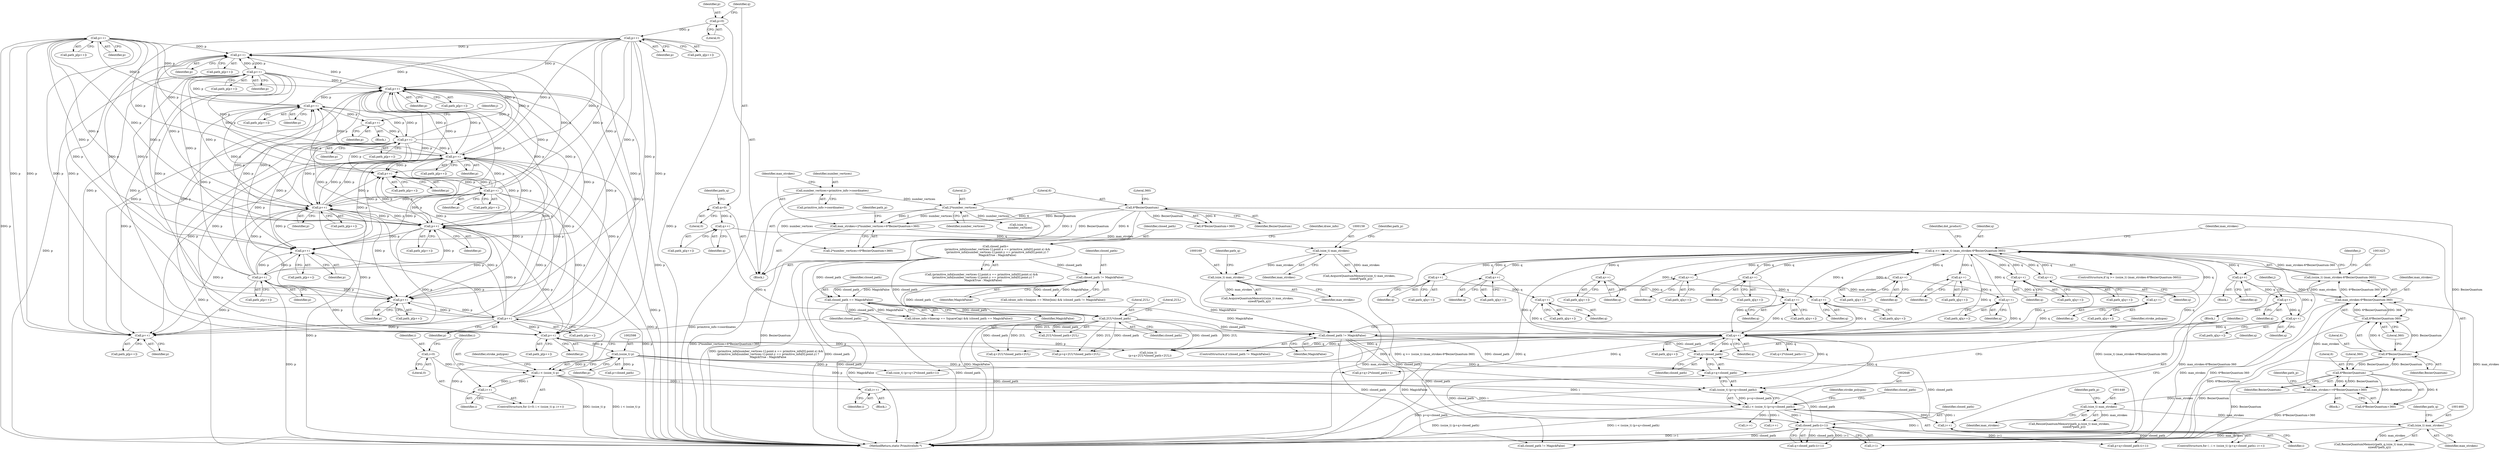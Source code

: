 digraph "0_ImageMagick_726812fa2fa7ce16bcf58f6e115f65427a1c0950_5@API" {
"1002651" [label="(Call,q+closed_path)"];
"1002560" [label="(Call,q++)"];
"1002105" [label="(Call,q++)"];
"1002097" [label="(Call,q++)"];
"1001422" [label="(Call,q >= (ssize_t) (max_strokes-6*BezierQuantum-360))"];
"1002170" [label="(Call,q++)"];
"1002196" [label="(Call,q++)"];
"1002188" [label="(Call,q++)"];
"1001697" [label="(Call,q++)"];
"1001689" [label="(Call,q++)"];
"1001999" [label="(Call,q++)"];
"1001915" [label="(Call,q++)"];
"1001994" [label="(Call,q++)"];
"1002276" [label="(Call,q++)"];
"1002294" [label="(Call,q++)"];
"1002286" [label="(Call,q++)"];
"1001527" [label="(Call,q++)"];
"1001519" [label="(Call,q++)"];
"1000806" [label="(Call,q++)"];
"1000792" [label="(Call,q=0)"];
"1001671" [label="(Call,q++)"];
"1002087" [label="(Call,q++)"];
"1001424" [label="(Call,(ssize_t) (max_strokes-6*BezierQuantum-360))"];
"1001426" [label="(Call,max_strokes-6*BezierQuantum-360)"];
"1001459" [label="(Call,(size_t) max_strokes)"];
"1001447" [label="(Call,(size_t) max_strokes)"];
"1001434" [label="(Call,max_strokes+=6*BezierQuantum+360)"];
"1001437" [label="(Call,6*BezierQuantum)"];
"1001429" [label="(Call,6*BezierQuantum)"];
"1000148" [label="(Call,6*BezierQuantum)"];
"1000168" [label="(Call,(size_t) max_strokes)"];
"1000157" [label="(Call,(size_t) max_strokes)"];
"1000141" [label="(Call,max_strokes=2*number_vertices+6*BezierQuantum+360)"];
"1000144" [label="(Call,2*number_vertices)"];
"1000136" [label="(Call,number_vertices=primitive_info->coordinates)"];
"1001428" [label="(Call,6*BezierQuantum-360)"];
"1002620" [label="(Call,closed_path != MagickFalse)"];
"1002577" [label="(Call,2UL*closed_path)"];
"1000274" [label="(Call,closed_path != MagickFalse)"];
"1000221" [label="(Call,closed_path=\n    (primitive_info[number_vertices-1].point.x == primitive_info[0].point.x) &&\n    (primitive_info[number_vertices-1].point.y == primitive_info[0].point.y) ?\n    MagickTrue : MagickFalse)"];
"1000440" [label="(Call,closed_path == MagickFalse)"];
"1002676" [label="(Call,closed_path-(i+1))"];
"1002645" [label="(Call,i < (ssize_t) (p+q+closed_path))"];
"1002642" [label="(Call,i++)"];
"1002595" [label="(Call,i < (ssize_t) p)"];
"1002592" [label="(Call,i=0)"];
"1002600" [label="(Call,i++)"];
"1002597" [label="(Call,(ssize_t) p)"];
"1002552" [label="(Call,p++)"];
"1001795" [label="(Call,p++)"];
"1001787" [label="(Call,p++)"];
"1001606" [label="(Call,p++)"];
"1001598" [label="(Call,p++)"];
"1002178" [label="(Call,p++)"];
"1002482" [label="(Call,p++)"];
"1002477" [label="(Call,p++)"];
"1002395" [label="(Call,p++)"];
"1001679" [label="(Call,p++)"];
"1000798" [label="(Call,p++)"];
"1000789" [label="(Call,p=0)"];
"1002026" [label="(Call,p++)"];
"1002018" [label="(Call,p++)"];
"1001713" [label="(Call,p++)"];
"1001705" [label="(Call,p++)"];
"1002212" [label="(Call,p++)"];
"1002204" [label="(Call,p++)"];
"1001777" [label="(Call,p++)"];
"1001588" [label="(Call,p++)"];
"1002654" [label="(Call,i++)"];
"1002647" [label="(Call,(ssize_t) (p+q+closed_path))"];
"1002601" [label="(Identifier,i)"];
"1002018" [label="(Call,p++)"];
"1001677" [label="(Call,path_p[p++])"];
"1001431" [label="(Identifier,BezierQuantum)"];
"1001429" [label="(Call,6*BezierQuantum)"];
"1001778" [label="(Identifier,p)"];
"1002646" [label="(Identifier,i)"];
"1001452" [label="(Identifier,path_p)"];
"1001697" [label="(Call,q++)"];
"1001437" [label="(Call,6*BezierQuantum)"];
"1000146" [label="(Identifier,number_vertices)"];
"1000138" [label="(Call,primitive_info->coordinates)"];
"1000434" [label="(Call,(draw_info->linecap == SquareCap) && (closed_path == MagickFalse))"];
"1002552" [label="(Call,p++)"];
"1000792" [label="(Call,q=0)"];
"1001788" [label="(Identifier,p)"];
"1000794" [label="(Literal,0)"];
"1000173" [label="(Identifier,path_q)"];
"1002477" [label="(Call,p++)"];
"1002597" [label="(Call,(ssize_t) p)"];
"1002621" [label="(Identifier,closed_path)"];
"1001994" [label="(Call,q++)"];
"1002483" [label="(Identifier,p)"];
"1002295" [label="(Identifier,q)"];
"1001435" [label="(Identifier,max_strokes)"];
"1001464" [label="(Identifier,path_q)"];
"1002642" [label="(Call,i++)"];
"1002591" [label="(ControlStructure,for (i=0; i < (ssize_t) p; i++))"];
"1001599" [label="(Identifier,p)"];
"1002560" [label="(Call,q++)"];
"1002743" [label="(Call,p+q+2*closed_path+1)"];
"1000806" [label="(Call,q++)"];
"1002179" [label="(Identifier,p)"];
"1000807" [label="(Identifier,q)"];
"1001997" [label="(Call,path_q[q++])"];
"1000797" [label="(Identifier,path_q)"];
"1002016" [label="(Call,path_p[p++])"];
"1000143" [label="(Call,2*number_vertices+6*BezierQuantum+360)"];
"1001428" [label="(Call,6*BezierQuantum-360)"];
"1001442" [label="(Identifier,path_p)"];
"1002393" [label="(Call,path_p[p++])"];
"1001447" [label="(Call,(size_t) max_strokes)"];
"1002622" [label="(Identifier,MagickFalse)"];
"1001588" [label="(Call,p++)"];
"1002095" [label="(Call,path_q[q++])"];
"1002026" [label="(Call,p++)"];
"1000151" [label="(Literal,360)"];
"1002024" [label="(Call,path_p[p++])"];
"1002623" [label="(Block,)"];
"1002482" [label="(Call,p++)"];
"1001424" [label="(Call,(ssize_t) (max_strokes-6*BezierQuantum-360))"];
"1001430" [label="(Literal,6)"];
"1002276" [label="(Call,q++)"];
"1002596" [label="(Identifier,i)"];
"1001606" [label="(Call,p++)"];
"1001777" [label="(Call,p++)"];
"1002572" [label="(Call,p+q+2UL*closed_path+2UL)"];
"1001695" [label="(Call,path_q[q++])"];
"1001525" [label="(Call,path_q[q++])"];
"1002188" [label="(Call,q++)"];
"1002620" [label="(Call,closed_path != MagickFalse)"];
"1002000" [label="(Identifier,q)"];
"1000274" [label="(Call,closed_path != MagickFalse)"];
"1000799" [label="(Identifier,p)"];
"1002561" [label="(Identifier,q)"];
"1001427" [label="(Identifier,max_strokes)"];
"1002395" [label="(Call,p++)"];
"1001671" [label="(Call,q++)"];
"1001687" [label="(Call,path_q[q++])"];
"1001995" [label="(Identifier,q)"];
"1000167" [label="(Call,AcquireQuantumMemory((size_t) max_strokes,\n    sizeof(*path_q)))"];
"1000136" [label="(Call,number_vertices=primitive_info->coordinates)"];
"1002189" [label="(Identifier,q)"];
"1002579" [label="(Identifier,closed_path)"];
"1002659" [label="(Identifier,stroke_polygon)"];
"1002599" [label="(Identifier,p)"];
"1001793" [label="(Call,path_p[p++])"];
"1002550" [label="(Call,path_p[p++])"];
"1001915" [label="(Call,q++)"];
"1001457" [label="(Call,ResizeQuantumMemory(path_q,(size_t) max_strokes,\n           sizeof(*path_q)))"];
"1001927" [label="(Identifier,j)"];
"1001785" [label="(Call,path_p[p++])"];
"1002652" [label="(Identifier,q)"];
"1001586" [label="(Call,path_p[p++])"];
"1002087" [label="(Call,q++)"];
"1002410" [label="(Identifier,j)"];
"1002772" [label="(MethodReturn,static PrimitiveInfo *)"];
"1001528" [label="(Identifier,q)"];
"1001706" [label="(Identifier,p)"];
"1002649" [label="(Call,p+q+closed_path)"];
"1000440" [label="(Call,closed_path == MagickFalse)"];
"1001796" [label="(Identifier,p)"];
"1000180" [label="(Call,(size_t)\n    number_vertices)"];
"1001589" [label="(Identifier,p)"];
"1001517" [label="(Call,path_q[q++])"];
"1000142" [label="(Identifier,max_strokes)"];
"1002176" [label="(Call,path_p[p++])"];
"1002702" [label="(Call,p+closed_path)"];
"1000153" [label="(Identifier,path_p)"];
"1000798" [label="(Call,p++)"];
"1001703" [label="(Call,path_p[p++])"];
"1001423" [label="(Identifier,q)"];
"1002213" [label="(Identifier,p)"];
"1001449" [label="(Identifier,max_strokes)"];
"1002654" [label="(Call,i++)"];
"1002553" [label="(Identifier,p)"];
"1002676" [label="(Call,closed_path-(i+1))"];
"1001720" [label="(Block,)"];
"1002643" [label="(Identifier,i)"];
"1002678" [label="(Call,i+1)"];
"1002594" [label="(Literal,0)"];
"1001679" [label="(Call,p++)"];
"1002210" [label="(Call,path_p[p++])"];
"1001598" [label="(Call,p++)"];
"1000796" [label="(Call,path_q[p++])"];
"1002287" [label="(Identifier,q)"];
"1000147" [label="(Call,6*BezierQuantum+360)"];
"1000141" [label="(Call,max_strokes=2*number_vertices+6*BezierQuantum+360)"];
"1002674" [label="(Call,q+closed_path-(i+1))"];
"1002088" [label="(Identifier,q)"];
"1001669" [label="(Call,path_q[q++])"];
"1000148" [label="(Call,6*BezierQuantum)"];
"1002683" [label="(Identifier,closed_path)"];
"1002593" [label="(Identifier,i)"];
"1002682" [label="(Call,closed_path != MagickFalse)"];
"1001440" [label="(Literal,360)"];
"1002178" [label="(Call,p++)"];
"1002672" [label="(Call,p+q+closed_path-(i+1))"];
"1000223" [label="(Call,(primitive_info[number_vertices-1].point.x == primitive_info[0].point.x) &&\n    (primitive_info[number_vertices-1].point.y == primitive_info[0].point.y) ?\n    MagickTrue : MagickFalse)"];
"1002204" [label="(Call,p++)"];
"1000170" [label="(Identifier,max_strokes)"];
"1002097" [label="(Call,q++)"];
"1000791" [label="(Literal,0)"];
"1000790" [label="(Identifier,p)"];
"1000150" [label="(Identifier,BezierQuantum)"];
"1001672" [label="(Identifier,q)"];
"1000276" [label="(Identifier,MagickFalse)"];
"1002019" [label="(Identifier,p)"];
"1002478" [label="(Identifier,p)"];
"1001999" [label="(Call,q++)"];
"1001604" [label="(Call,path_p[p++])"];
"1002085" [label="(Call,path_q[q++])"];
"1002570" [label="(Call,(size_t)\n    (p+q+2UL*closed_path+2UL))"];
"1001698" [label="(Identifier,q)"];
"1002653" [label="(Identifier,closed_path)"];
"1002745" [label="(Call,q+2*closed_path+1)"];
"1001459" [label="(Call,(size_t) max_strokes)"];
"1002592" [label="(Call,i=0)"];
"1000804" [label="(Call,path_p[q++])"];
"1001438" [label="(Literal,6)"];
"1002600" [label="(Call,i++)"];
"1002578" [label="(Literal,2UL)"];
"1001432" [label="(Literal,360)"];
"1002027" [label="(Identifier,p)"];
"1001711" [label="(Call,path_p[p++])"];
"1002580" [label="(Literal,2UL)"];
"1001527" [label="(Call,q++)"];
"1001445" [label="(Call,ResizeQuantumMemory(path_p,(size_t) max_strokes,\n           sizeof(*path_p)))"];
"1002480" [label="(Call,path_p[p++])"];
"1001461" [label="(Identifier,max_strokes)"];
"1000156" [label="(Call,AcquireQuantumMemory((size_t) max_strokes,\n    sizeof(*path_p)))"];
"1002647" [label="(Call,(ssize_t) (p+q+closed_path))"];
"1001421" [label="(ControlStructure,if (q >= (ssize_t) (max_strokes-6*BezierQuantum-360)))"];
"1001489" [label="(Identifier,dot_product)"];
"1001714" [label="(Identifier,p)"];
"1002168" [label="(Call,path_q[q++])"];
"1002595" [label="(Call,i < (ssize_t) p)"];
"1002577" [label="(Call,2UL*closed_path)"];
"1000221" [label="(Call,closed_path=\n    (primitive_info[number_vertices-1].point.x == primitive_info[0].point.x) &&\n    (primitive_info[number_vertices-1].point.y == primitive_info[0].point.y) ?\n    MagickTrue : MagickFalse)"];
"1001787" [label="(Call,p++)"];
"1002194" [label="(Call,path_q[q++])"];
"1002626" [label="(Identifier,stroke_polygon)"];
"1002284" [label="(Call,path_q[q++])"];
"1001795" [label="(Call,p++)"];
"1002558" [label="(Call,path_q[q++])"];
"1002651" [label="(Call,q+closed_path)"];
"1002196" [label="(Call,q++)"];
"1001433" [label="(Block,)"];
"1000162" [label="(Identifier,path_p)"];
"1002205" [label="(Identifier,p)"];
"1002655" [label="(Identifier,i)"];
"1002202" [label="(Call,path_p[p++])"];
"1001426" [label="(Call,max_strokes-6*BezierQuantum-360)"];
"1002605" [label="(Identifier,stroke_polygon)"];
"1001916" [label="(Identifier,q)"];
"1002726" [label="(Call,i++)"];
"1001689" [label="(Call,q++)"];
"1002170" [label="(Call,q++)"];
"1001919" [label="(Identifier,j)"];
"1001434" [label="(Call,max_strokes+=6*BezierQuantum+360)"];
"1000275" [label="(Identifier,closed_path)"];
"1001596" [label="(Call,path_p[p++])"];
"1002294" [label="(Call,q++)"];
"1002644" [label="(ControlStructure,for ( ; i < (ssize_t) (p+q+closed_path); i++))"];
"1001422" [label="(Call,q >= (ssize_t) (max_strokes-6*BezierQuantum-360))"];
"1002286" [label="(Call,q++)"];
"1001439" [label="(Identifier,BezierQuantum)"];
"1002645" [label="(Call,i < (ssize_t) (p+q+closed_path))"];
"1002106" [label="(Identifier,q)"];
"1002741" [label="(Call,(size_t) (p+q+2*closed_path+1))"];
"1001520" [label="(Identifier,q)"];
"1000442" [label="(Identifier,MagickFalse)"];
"1002274" [label="(Call,path_q[q++])"];
"1001436" [label="(Call,6*BezierQuantum+360)"];
"1001519" [label="(Call,q++)"];
"1002292" [label="(Call,path_q[q++])"];
"1000144" [label="(Call,2*number_vertices)"];
"1002619" [label="(ControlStructure,if (closed_path != MagickFalse))"];
"1001705" [label="(Call,p++)"];
"1000137" [label="(Identifier,number_vertices)"];
"1000793" [label="(Identifier,q)"];
"1001690" [label="(Identifier,q)"];
"1002186" [label="(Call,path_q[q++])"];
"1002105" [label="(Call,q++)"];
"1002574" [label="(Call,q+2UL*closed_path+2UL)"];
"1000222" [label="(Identifier,closed_path)"];
"1001607" [label="(Identifier,p)"];
"1002277" [label="(Identifier,q)"];
"1000157" [label="(Call,(size_t) max_strokes)"];
"1000789" [label="(Call,p=0)"];
"1001775" [label="(Call,path_p[p++])"];
"1002396" [label="(Identifier,p)"];
"1000159" [label="(Identifier,max_strokes)"];
"1001713" [label="(Call,p++)"];
"1002171" [label="(Identifier,q)"];
"1002576" [label="(Call,2UL*closed_path+2UL)"];
"1002677" [label="(Identifier,closed_path)"];
"1002212" [label="(Call,p++)"];
"1002197" [label="(Identifier,q)"];
"1000149" [label="(Literal,6)"];
"1002706" [label="(Call,i++)"];
"1000168" [label="(Call,(size_t) max_strokes)"];
"1000268" [label="(Call,(draw_info->linejoin == MiterJoin) && (closed_path != MagickFalse))"];
"1000441" [label="(Identifier,closed_path)"];
"1002411" [label="(Block,)"];
"1001680" [label="(Identifier,p)"];
"1001928" [label="(Block,)"];
"1000265" [label="(Identifier,draw_info)"];
"1002103" [label="(Call,path_q[q++])"];
"1002098" [label="(Identifier,q)"];
"1000145" [label="(Literal,2)"];
"1000108" [label="(Block,)"];
"1002651" -> "1002649"  [label="AST: "];
"1002651" -> "1002653"  [label="CFG: "];
"1002652" -> "1002651"  [label="AST: "];
"1002653" -> "1002651"  [label="AST: "];
"1002649" -> "1002651"  [label="CFG: "];
"1002560" -> "1002651"  [label="DDG: q"];
"1002620" -> "1002651"  [label="DDG: closed_path"];
"1002676" -> "1002651"  [label="DDG: closed_path"];
"1002560" -> "1002558"  [label="AST: "];
"1002560" -> "1002561"  [label="CFG: "];
"1002561" -> "1002560"  [label="AST: "];
"1002558" -> "1002560"  [label="CFG: "];
"1002105" -> "1002560"  [label="DDG: q"];
"1002170" -> "1002560"  [label="DDG: q"];
"1002196" -> "1002560"  [label="DDG: q"];
"1001697" -> "1002560"  [label="DDG: q"];
"1001422" -> "1002560"  [label="DDG: q"];
"1001999" -> "1002560"  [label="DDG: q"];
"1002276" -> "1002560"  [label="DDG: q"];
"1002294" -> "1002560"  [label="DDG: q"];
"1001527" -> "1002560"  [label="DDG: q"];
"1000806" -> "1002560"  [label="DDG: q"];
"1001671" -> "1002560"  [label="DDG: q"];
"1002087" -> "1002560"  [label="DDG: q"];
"1002560" -> "1002570"  [label="DDG: q"];
"1002560" -> "1002572"  [label="DDG: q"];
"1002560" -> "1002574"  [label="DDG: q"];
"1002560" -> "1002647"  [label="DDG: q"];
"1002560" -> "1002649"  [label="DDG: q"];
"1002560" -> "1002741"  [label="DDG: q"];
"1002560" -> "1002743"  [label="DDG: q"];
"1002560" -> "1002745"  [label="DDG: q"];
"1002105" -> "1002103"  [label="AST: "];
"1002105" -> "1002106"  [label="CFG: "];
"1002106" -> "1002105"  [label="AST: "];
"1002103" -> "1002105"  [label="CFG: "];
"1002105" -> "1001422"  [label="DDG: q"];
"1002097" -> "1002105"  [label="DDG: q"];
"1002097" -> "1002095"  [label="AST: "];
"1002097" -> "1002098"  [label="CFG: "];
"1002098" -> "1002097"  [label="AST: "];
"1002095" -> "1002097"  [label="CFG: "];
"1001422" -> "1002097"  [label="DDG: q"];
"1001422" -> "1001421"  [label="AST: "];
"1001422" -> "1001424"  [label="CFG: "];
"1001423" -> "1001422"  [label="AST: "];
"1001424" -> "1001422"  [label="AST: "];
"1001435" -> "1001422"  [label="CFG: "];
"1001489" -> "1001422"  [label="CFG: "];
"1001422" -> "1002772"  [label="DDG: q >= (ssize_t) (max_strokes-6*BezierQuantum-360)"];
"1001422" -> "1002772"  [label="DDG: q"];
"1001422" -> "1002772"  [label="DDG: (ssize_t) (max_strokes-6*BezierQuantum-360)"];
"1002170" -> "1001422"  [label="DDG: q"];
"1002196" -> "1001422"  [label="DDG: q"];
"1001697" -> "1001422"  [label="DDG: q"];
"1001999" -> "1001422"  [label="DDG: q"];
"1002276" -> "1001422"  [label="DDG: q"];
"1002294" -> "1001422"  [label="DDG: q"];
"1001527" -> "1001422"  [label="DDG: q"];
"1000806" -> "1001422"  [label="DDG: q"];
"1001671" -> "1001422"  [label="DDG: q"];
"1002087" -> "1001422"  [label="DDG: q"];
"1001424" -> "1001422"  [label="DDG: max_strokes-6*BezierQuantum-360"];
"1001422" -> "1001519"  [label="DDG: q"];
"1001422" -> "1001671"  [label="DDG: q"];
"1001422" -> "1001689"  [label="DDG: q"];
"1001422" -> "1001915"  [label="DDG: q"];
"1001422" -> "1002087"  [label="DDG: q"];
"1001422" -> "1002170"  [label="DDG: q"];
"1001422" -> "1002188"  [label="DDG: q"];
"1001422" -> "1002276"  [label="DDG: q"];
"1001422" -> "1002286"  [label="DDG: q"];
"1002170" -> "1002168"  [label="AST: "];
"1002170" -> "1002171"  [label="CFG: "];
"1002171" -> "1002170"  [label="AST: "];
"1002168" -> "1002170"  [label="CFG: "];
"1002196" -> "1002194"  [label="AST: "];
"1002196" -> "1002197"  [label="CFG: "];
"1002197" -> "1002196"  [label="AST: "];
"1002194" -> "1002196"  [label="CFG: "];
"1002188" -> "1002196"  [label="DDG: q"];
"1002188" -> "1002186"  [label="AST: "];
"1002188" -> "1002189"  [label="CFG: "];
"1002189" -> "1002188"  [label="AST: "];
"1002186" -> "1002188"  [label="CFG: "];
"1001697" -> "1001695"  [label="AST: "];
"1001697" -> "1001698"  [label="CFG: "];
"1001698" -> "1001697"  [label="AST: "];
"1001695" -> "1001697"  [label="CFG: "];
"1001689" -> "1001697"  [label="DDG: q"];
"1001689" -> "1001687"  [label="AST: "];
"1001689" -> "1001690"  [label="CFG: "];
"1001690" -> "1001689"  [label="AST: "];
"1001687" -> "1001689"  [label="CFG: "];
"1001999" -> "1001997"  [label="AST: "];
"1001999" -> "1002000"  [label="CFG: "];
"1002000" -> "1001999"  [label="AST: "];
"1001997" -> "1001999"  [label="CFG: "];
"1001915" -> "1001999"  [label="DDG: q"];
"1001994" -> "1001999"  [label="DDG: q"];
"1001915" -> "1001720"  [label="AST: "];
"1001915" -> "1001916"  [label="CFG: "];
"1001916" -> "1001915"  [label="AST: "];
"1001919" -> "1001915"  [label="CFG: "];
"1001915" -> "1001994"  [label="DDG: q"];
"1001994" -> "1001928"  [label="AST: "];
"1001994" -> "1001995"  [label="CFG: "];
"1001995" -> "1001994"  [label="AST: "];
"1001927" -> "1001994"  [label="CFG: "];
"1002276" -> "1002274"  [label="AST: "];
"1002276" -> "1002277"  [label="CFG: "];
"1002277" -> "1002276"  [label="AST: "];
"1002274" -> "1002276"  [label="CFG: "];
"1002294" -> "1002292"  [label="AST: "];
"1002294" -> "1002295"  [label="CFG: "];
"1002295" -> "1002294"  [label="AST: "];
"1002292" -> "1002294"  [label="CFG: "];
"1002286" -> "1002294"  [label="DDG: q"];
"1002286" -> "1002284"  [label="AST: "];
"1002286" -> "1002287"  [label="CFG: "];
"1002287" -> "1002286"  [label="AST: "];
"1002284" -> "1002286"  [label="CFG: "];
"1001527" -> "1001525"  [label="AST: "];
"1001527" -> "1001528"  [label="CFG: "];
"1001528" -> "1001527"  [label="AST: "];
"1001525" -> "1001527"  [label="CFG: "];
"1001519" -> "1001527"  [label="DDG: q"];
"1001519" -> "1001517"  [label="AST: "];
"1001519" -> "1001520"  [label="CFG: "];
"1001520" -> "1001519"  [label="AST: "];
"1001517" -> "1001519"  [label="CFG: "];
"1000806" -> "1000804"  [label="AST: "];
"1000806" -> "1000807"  [label="CFG: "];
"1000807" -> "1000806"  [label="AST: "];
"1000804" -> "1000806"  [label="CFG: "];
"1000792" -> "1000806"  [label="DDG: q"];
"1000792" -> "1000108"  [label="AST: "];
"1000792" -> "1000794"  [label="CFG: "];
"1000793" -> "1000792"  [label="AST: "];
"1000794" -> "1000792"  [label="AST: "];
"1000797" -> "1000792"  [label="CFG: "];
"1001671" -> "1001669"  [label="AST: "];
"1001671" -> "1001672"  [label="CFG: "];
"1001672" -> "1001671"  [label="AST: "];
"1001669" -> "1001671"  [label="CFG: "];
"1002087" -> "1002085"  [label="AST: "];
"1002087" -> "1002088"  [label="CFG: "];
"1002088" -> "1002087"  [label="AST: "];
"1002085" -> "1002087"  [label="CFG: "];
"1001424" -> "1001426"  [label="CFG: "];
"1001425" -> "1001424"  [label="AST: "];
"1001426" -> "1001424"  [label="AST: "];
"1001424" -> "1002772"  [label="DDG: max_strokes-6*BezierQuantum-360"];
"1001426" -> "1001424"  [label="DDG: max_strokes"];
"1001426" -> "1001424"  [label="DDG: 6*BezierQuantum-360"];
"1001426" -> "1001428"  [label="CFG: "];
"1001427" -> "1001426"  [label="AST: "];
"1001428" -> "1001426"  [label="AST: "];
"1001426" -> "1002772"  [label="DDG: max_strokes"];
"1001426" -> "1002772"  [label="DDG: 6*BezierQuantum-360"];
"1001459" -> "1001426"  [label="DDG: max_strokes"];
"1000168" -> "1001426"  [label="DDG: max_strokes"];
"1001428" -> "1001426"  [label="DDG: 6*BezierQuantum"];
"1001428" -> "1001426"  [label="DDG: 360"];
"1001426" -> "1001434"  [label="DDG: max_strokes"];
"1001459" -> "1001457"  [label="AST: "];
"1001459" -> "1001461"  [label="CFG: "];
"1001460" -> "1001459"  [label="AST: "];
"1001461" -> "1001459"  [label="AST: "];
"1001464" -> "1001459"  [label="CFG: "];
"1001459" -> "1002772"  [label="DDG: max_strokes"];
"1001459" -> "1001457"  [label="DDG: max_strokes"];
"1001447" -> "1001459"  [label="DDG: max_strokes"];
"1001447" -> "1001445"  [label="AST: "];
"1001447" -> "1001449"  [label="CFG: "];
"1001448" -> "1001447"  [label="AST: "];
"1001449" -> "1001447"  [label="AST: "];
"1001452" -> "1001447"  [label="CFG: "];
"1001447" -> "1001445"  [label="DDG: max_strokes"];
"1001434" -> "1001447"  [label="DDG: max_strokes"];
"1001434" -> "1001433"  [label="AST: "];
"1001434" -> "1001436"  [label="CFG: "];
"1001435" -> "1001434"  [label="AST: "];
"1001436" -> "1001434"  [label="AST: "];
"1001442" -> "1001434"  [label="CFG: "];
"1001434" -> "1002772"  [label="DDG: 6*BezierQuantum+360"];
"1001437" -> "1001434"  [label="DDG: 6"];
"1001437" -> "1001434"  [label="DDG: BezierQuantum"];
"1001437" -> "1001436"  [label="AST: "];
"1001437" -> "1001439"  [label="CFG: "];
"1001438" -> "1001437"  [label="AST: "];
"1001439" -> "1001437"  [label="AST: "];
"1001440" -> "1001437"  [label="CFG: "];
"1001437" -> "1002772"  [label="DDG: BezierQuantum"];
"1001437" -> "1001429"  [label="DDG: BezierQuantum"];
"1001437" -> "1001436"  [label="DDG: 6"];
"1001437" -> "1001436"  [label="DDG: BezierQuantum"];
"1001429" -> "1001437"  [label="DDG: BezierQuantum"];
"1001429" -> "1001428"  [label="AST: "];
"1001429" -> "1001431"  [label="CFG: "];
"1001430" -> "1001429"  [label="AST: "];
"1001431" -> "1001429"  [label="AST: "];
"1001432" -> "1001429"  [label="CFG: "];
"1001429" -> "1002772"  [label="DDG: BezierQuantum"];
"1001429" -> "1001428"  [label="DDG: 6"];
"1001429" -> "1001428"  [label="DDG: BezierQuantum"];
"1000148" -> "1001429"  [label="DDG: BezierQuantum"];
"1000148" -> "1000147"  [label="AST: "];
"1000148" -> "1000150"  [label="CFG: "];
"1000149" -> "1000148"  [label="AST: "];
"1000150" -> "1000148"  [label="AST: "];
"1000151" -> "1000148"  [label="CFG: "];
"1000148" -> "1002772"  [label="DDG: BezierQuantum"];
"1000148" -> "1000141"  [label="DDG: 6"];
"1000148" -> "1000141"  [label="DDG: BezierQuantum"];
"1000148" -> "1000143"  [label="DDG: 6"];
"1000148" -> "1000143"  [label="DDG: BezierQuantum"];
"1000148" -> "1000147"  [label="DDG: 6"];
"1000148" -> "1000147"  [label="DDG: BezierQuantum"];
"1000168" -> "1000167"  [label="AST: "];
"1000168" -> "1000170"  [label="CFG: "];
"1000169" -> "1000168"  [label="AST: "];
"1000170" -> "1000168"  [label="AST: "];
"1000173" -> "1000168"  [label="CFG: "];
"1000168" -> "1002772"  [label="DDG: max_strokes"];
"1000168" -> "1000167"  [label="DDG: max_strokes"];
"1000157" -> "1000168"  [label="DDG: max_strokes"];
"1000157" -> "1000156"  [label="AST: "];
"1000157" -> "1000159"  [label="CFG: "];
"1000158" -> "1000157"  [label="AST: "];
"1000159" -> "1000157"  [label="AST: "];
"1000162" -> "1000157"  [label="CFG: "];
"1000157" -> "1000156"  [label="DDG: max_strokes"];
"1000141" -> "1000157"  [label="DDG: max_strokes"];
"1000141" -> "1000108"  [label="AST: "];
"1000141" -> "1000143"  [label="CFG: "];
"1000142" -> "1000141"  [label="AST: "];
"1000143" -> "1000141"  [label="AST: "];
"1000153" -> "1000141"  [label="CFG: "];
"1000141" -> "1002772"  [label="DDG: 2*number_vertices+6*BezierQuantum+360"];
"1000144" -> "1000141"  [label="DDG: 2"];
"1000144" -> "1000141"  [label="DDG: number_vertices"];
"1000144" -> "1000143"  [label="AST: "];
"1000144" -> "1000146"  [label="CFG: "];
"1000145" -> "1000144"  [label="AST: "];
"1000146" -> "1000144"  [label="AST: "];
"1000149" -> "1000144"  [label="CFG: "];
"1000144" -> "1000143"  [label="DDG: 2"];
"1000144" -> "1000143"  [label="DDG: number_vertices"];
"1000136" -> "1000144"  [label="DDG: number_vertices"];
"1000144" -> "1000180"  [label="DDG: number_vertices"];
"1000136" -> "1000108"  [label="AST: "];
"1000136" -> "1000138"  [label="CFG: "];
"1000137" -> "1000136"  [label="AST: "];
"1000138" -> "1000136"  [label="AST: "];
"1000142" -> "1000136"  [label="CFG: "];
"1000136" -> "1002772"  [label="DDG: primitive_info->coordinates"];
"1001428" -> "1001432"  [label="CFG: "];
"1001432" -> "1001428"  [label="AST: "];
"1001428" -> "1002772"  [label="DDG: 6*BezierQuantum"];
"1002620" -> "1002619"  [label="AST: "];
"1002620" -> "1002622"  [label="CFG: "];
"1002621" -> "1002620"  [label="AST: "];
"1002622" -> "1002620"  [label="AST: "];
"1002626" -> "1002620"  [label="CFG: "];
"1002646" -> "1002620"  [label="CFG: "];
"1002577" -> "1002620"  [label="DDG: closed_path"];
"1000274" -> "1002620"  [label="DDG: MagickFalse"];
"1000440" -> "1002620"  [label="DDG: MagickFalse"];
"1002620" -> "1002647"  [label="DDG: closed_path"];
"1002620" -> "1002649"  [label="DDG: closed_path"];
"1002620" -> "1002676"  [label="DDG: closed_path"];
"1002620" -> "1002682"  [label="DDG: closed_path"];
"1002620" -> "1002682"  [label="DDG: MagickFalse"];
"1002577" -> "1002576"  [label="AST: "];
"1002577" -> "1002579"  [label="CFG: "];
"1002578" -> "1002577"  [label="AST: "];
"1002579" -> "1002577"  [label="AST: "];
"1002580" -> "1002577"  [label="CFG: "];
"1002577" -> "1002772"  [label="DDG: closed_path"];
"1002577" -> "1002570"  [label="DDG: 2UL"];
"1002577" -> "1002570"  [label="DDG: closed_path"];
"1002577" -> "1002572"  [label="DDG: 2UL"];
"1002577" -> "1002572"  [label="DDG: closed_path"];
"1002577" -> "1002574"  [label="DDG: 2UL"];
"1002577" -> "1002574"  [label="DDG: closed_path"];
"1002577" -> "1002576"  [label="DDG: 2UL"];
"1002577" -> "1002576"  [label="DDG: closed_path"];
"1000274" -> "1002577"  [label="DDG: closed_path"];
"1000221" -> "1002577"  [label="DDG: closed_path"];
"1000440" -> "1002577"  [label="DDG: closed_path"];
"1000274" -> "1000268"  [label="AST: "];
"1000274" -> "1000276"  [label="CFG: "];
"1000275" -> "1000274"  [label="AST: "];
"1000276" -> "1000274"  [label="AST: "];
"1000268" -> "1000274"  [label="CFG: "];
"1000274" -> "1002772"  [label="DDG: closed_path"];
"1000274" -> "1002772"  [label="DDG: MagickFalse"];
"1000274" -> "1000268"  [label="DDG: closed_path"];
"1000274" -> "1000268"  [label="DDG: MagickFalse"];
"1000221" -> "1000274"  [label="DDG: closed_path"];
"1000274" -> "1000440"  [label="DDG: closed_path"];
"1000274" -> "1000440"  [label="DDG: MagickFalse"];
"1000221" -> "1000108"  [label="AST: "];
"1000221" -> "1000223"  [label="CFG: "];
"1000222" -> "1000221"  [label="AST: "];
"1000223" -> "1000221"  [label="AST: "];
"1000265" -> "1000221"  [label="CFG: "];
"1000221" -> "1002772"  [label="DDG: (primitive_info[number_vertices-1].point.x == primitive_info[0].point.x) &&\n    (primitive_info[number_vertices-1].point.y == primitive_info[0].point.y) ?\n    MagickTrue : MagickFalse"];
"1000221" -> "1002772"  [label="DDG: closed_path"];
"1000221" -> "1000440"  [label="DDG: closed_path"];
"1000440" -> "1000434"  [label="AST: "];
"1000440" -> "1000442"  [label="CFG: "];
"1000441" -> "1000440"  [label="AST: "];
"1000442" -> "1000440"  [label="AST: "];
"1000434" -> "1000440"  [label="CFG: "];
"1000440" -> "1002772"  [label="DDG: MagickFalse"];
"1000440" -> "1002772"  [label="DDG: closed_path"];
"1000440" -> "1000434"  [label="DDG: closed_path"];
"1000440" -> "1000434"  [label="DDG: MagickFalse"];
"1002676" -> "1002674"  [label="AST: "];
"1002676" -> "1002678"  [label="CFG: "];
"1002677" -> "1002676"  [label="AST: "];
"1002678" -> "1002676"  [label="AST: "];
"1002674" -> "1002676"  [label="CFG: "];
"1002676" -> "1002772"  [label="DDG: i+1"];
"1002676" -> "1002647"  [label="DDG: closed_path"];
"1002676" -> "1002649"  [label="DDG: closed_path"];
"1002676" -> "1002672"  [label="DDG: closed_path"];
"1002676" -> "1002672"  [label="DDG: i+1"];
"1002676" -> "1002674"  [label="DDG: closed_path"];
"1002676" -> "1002674"  [label="DDG: i+1"];
"1002645" -> "1002676"  [label="DDG: i"];
"1002676" -> "1002682"  [label="DDG: closed_path"];
"1002645" -> "1002644"  [label="AST: "];
"1002645" -> "1002647"  [label="CFG: "];
"1002646" -> "1002645"  [label="AST: "];
"1002647" -> "1002645"  [label="AST: "];
"1002659" -> "1002645"  [label="CFG: "];
"1002683" -> "1002645"  [label="CFG: "];
"1002645" -> "1002772"  [label="DDG: (ssize_t) (p+q+closed_path)"];
"1002645" -> "1002772"  [label="DDG: i < (ssize_t) (p+q+closed_path)"];
"1002642" -> "1002645"  [label="DDG: i"];
"1002595" -> "1002645"  [label="DDG: i"];
"1002654" -> "1002645"  [label="DDG: i"];
"1002647" -> "1002645"  [label="DDG: p+q+closed_path"];
"1002645" -> "1002654"  [label="DDG: i"];
"1002645" -> "1002678"  [label="DDG: i"];
"1002645" -> "1002706"  [label="DDG: i"];
"1002645" -> "1002726"  [label="DDG: i"];
"1002642" -> "1002623"  [label="AST: "];
"1002642" -> "1002643"  [label="CFG: "];
"1002643" -> "1002642"  [label="AST: "];
"1002646" -> "1002642"  [label="CFG: "];
"1002595" -> "1002642"  [label="DDG: i"];
"1002595" -> "1002591"  [label="AST: "];
"1002595" -> "1002597"  [label="CFG: "];
"1002596" -> "1002595"  [label="AST: "];
"1002597" -> "1002595"  [label="AST: "];
"1002605" -> "1002595"  [label="CFG: "];
"1002621" -> "1002595"  [label="CFG: "];
"1002595" -> "1002772"  [label="DDG: (ssize_t) p"];
"1002595" -> "1002772"  [label="DDG: i < (ssize_t) p"];
"1002592" -> "1002595"  [label="DDG: i"];
"1002600" -> "1002595"  [label="DDG: i"];
"1002597" -> "1002595"  [label="DDG: p"];
"1002595" -> "1002600"  [label="DDG: i"];
"1002592" -> "1002591"  [label="AST: "];
"1002592" -> "1002594"  [label="CFG: "];
"1002593" -> "1002592"  [label="AST: "];
"1002594" -> "1002592"  [label="AST: "];
"1002596" -> "1002592"  [label="CFG: "];
"1002600" -> "1002591"  [label="AST: "];
"1002600" -> "1002601"  [label="CFG: "];
"1002601" -> "1002600"  [label="AST: "];
"1002596" -> "1002600"  [label="CFG: "];
"1002597" -> "1002599"  [label="CFG: "];
"1002598" -> "1002597"  [label="AST: "];
"1002599" -> "1002597"  [label="AST: "];
"1002552" -> "1002597"  [label="DDG: p"];
"1002597" -> "1002647"  [label="DDG: p"];
"1002597" -> "1002649"  [label="DDG: p"];
"1002597" -> "1002702"  [label="DDG: p"];
"1002597" -> "1002741"  [label="DDG: p"];
"1002597" -> "1002743"  [label="DDG: p"];
"1002552" -> "1002550"  [label="AST: "];
"1002552" -> "1002553"  [label="CFG: "];
"1002553" -> "1002552"  [label="AST: "];
"1002550" -> "1002552"  [label="CFG: "];
"1001795" -> "1002552"  [label="DDG: p"];
"1001606" -> "1002552"  [label="DDG: p"];
"1002178" -> "1002552"  [label="DDG: p"];
"1002482" -> "1002552"  [label="DDG: p"];
"1001679" -> "1002552"  [label="DDG: p"];
"1000798" -> "1002552"  [label="DDG: p"];
"1002026" -> "1002552"  [label="DDG: p"];
"1001713" -> "1002552"  [label="DDG: p"];
"1002212" -> "1002552"  [label="DDG: p"];
"1001777" -> "1002552"  [label="DDG: p"];
"1001588" -> "1002552"  [label="DDG: p"];
"1002552" -> "1002570"  [label="DDG: p"];
"1002552" -> "1002572"  [label="DDG: p"];
"1001795" -> "1001793"  [label="AST: "];
"1001795" -> "1001796"  [label="CFG: "];
"1001796" -> "1001795"  [label="AST: "];
"1001793" -> "1001795"  [label="CFG: "];
"1001795" -> "1002772"  [label="DDG: p"];
"1001795" -> "1001588"  [label="DDG: p"];
"1001795" -> "1001598"  [label="DDG: p"];
"1001795" -> "1001679"  [label="DDG: p"];
"1001795" -> "1001705"  [label="DDG: p"];
"1001795" -> "1001777"  [label="DDG: p"];
"1001795" -> "1001787"  [label="DDG: p"];
"1001787" -> "1001795"  [label="DDG: p"];
"1001795" -> "1002018"  [label="DDG: p"];
"1001795" -> "1002178"  [label="DDG: p"];
"1001795" -> "1002204"  [label="DDG: p"];
"1001795" -> "1002395"  [label="DDG: p"];
"1001787" -> "1001785"  [label="AST: "];
"1001787" -> "1001788"  [label="CFG: "];
"1001788" -> "1001787"  [label="AST: "];
"1001785" -> "1001787"  [label="CFG: "];
"1001606" -> "1001787"  [label="DDG: p"];
"1002178" -> "1001787"  [label="DDG: p"];
"1002482" -> "1001787"  [label="DDG: p"];
"1001679" -> "1001787"  [label="DDG: p"];
"1000798" -> "1001787"  [label="DDG: p"];
"1002026" -> "1001787"  [label="DDG: p"];
"1001713" -> "1001787"  [label="DDG: p"];
"1002212" -> "1001787"  [label="DDG: p"];
"1001777" -> "1001787"  [label="DDG: p"];
"1001588" -> "1001787"  [label="DDG: p"];
"1001606" -> "1001604"  [label="AST: "];
"1001606" -> "1001607"  [label="CFG: "];
"1001607" -> "1001606"  [label="AST: "];
"1001604" -> "1001606"  [label="CFG: "];
"1001606" -> "1002772"  [label="DDG: p"];
"1001606" -> "1001588"  [label="DDG: p"];
"1001606" -> "1001598"  [label="DDG: p"];
"1001598" -> "1001606"  [label="DDG: p"];
"1001606" -> "1001679"  [label="DDG: p"];
"1001606" -> "1001705"  [label="DDG: p"];
"1001606" -> "1001777"  [label="DDG: p"];
"1001606" -> "1002018"  [label="DDG: p"];
"1001606" -> "1002178"  [label="DDG: p"];
"1001606" -> "1002204"  [label="DDG: p"];
"1001606" -> "1002395"  [label="DDG: p"];
"1001598" -> "1001596"  [label="AST: "];
"1001598" -> "1001599"  [label="CFG: "];
"1001599" -> "1001598"  [label="AST: "];
"1001596" -> "1001598"  [label="CFG: "];
"1002178" -> "1001598"  [label="DDG: p"];
"1002482" -> "1001598"  [label="DDG: p"];
"1001679" -> "1001598"  [label="DDG: p"];
"1000798" -> "1001598"  [label="DDG: p"];
"1002026" -> "1001598"  [label="DDG: p"];
"1001713" -> "1001598"  [label="DDG: p"];
"1002212" -> "1001598"  [label="DDG: p"];
"1001777" -> "1001598"  [label="DDG: p"];
"1001588" -> "1001598"  [label="DDG: p"];
"1002178" -> "1002176"  [label="AST: "];
"1002178" -> "1002179"  [label="CFG: "];
"1002179" -> "1002178"  [label="AST: "];
"1002176" -> "1002178"  [label="CFG: "];
"1002178" -> "1002772"  [label="DDG: p"];
"1002178" -> "1001588"  [label="DDG: p"];
"1002178" -> "1001679"  [label="DDG: p"];
"1002178" -> "1001705"  [label="DDG: p"];
"1002178" -> "1001777"  [label="DDG: p"];
"1002178" -> "1002018"  [label="DDG: p"];
"1002482" -> "1002178"  [label="DDG: p"];
"1001679" -> "1002178"  [label="DDG: p"];
"1000798" -> "1002178"  [label="DDG: p"];
"1002026" -> "1002178"  [label="DDG: p"];
"1001713" -> "1002178"  [label="DDG: p"];
"1002212" -> "1002178"  [label="DDG: p"];
"1001777" -> "1002178"  [label="DDG: p"];
"1001588" -> "1002178"  [label="DDG: p"];
"1002178" -> "1002204"  [label="DDG: p"];
"1002178" -> "1002395"  [label="DDG: p"];
"1002482" -> "1002480"  [label="AST: "];
"1002482" -> "1002483"  [label="CFG: "];
"1002483" -> "1002482"  [label="AST: "];
"1002480" -> "1002482"  [label="CFG: "];
"1002482" -> "1002772"  [label="DDG: p"];
"1002482" -> "1001588"  [label="DDG: p"];
"1002482" -> "1001679"  [label="DDG: p"];
"1002482" -> "1001705"  [label="DDG: p"];
"1002482" -> "1001777"  [label="DDG: p"];
"1002482" -> "1002018"  [label="DDG: p"];
"1002482" -> "1002204"  [label="DDG: p"];
"1002482" -> "1002395"  [label="DDG: p"];
"1002477" -> "1002482"  [label="DDG: p"];
"1002395" -> "1002482"  [label="DDG: p"];
"1002477" -> "1002411"  [label="AST: "];
"1002477" -> "1002478"  [label="CFG: "];
"1002478" -> "1002477"  [label="AST: "];
"1002410" -> "1002477"  [label="CFG: "];
"1002395" -> "1002477"  [label="DDG: p"];
"1002395" -> "1002393"  [label="AST: "];
"1002395" -> "1002396"  [label="CFG: "];
"1002396" -> "1002395"  [label="AST: "];
"1002393" -> "1002395"  [label="CFG: "];
"1001679" -> "1002395"  [label="DDG: p"];
"1000798" -> "1002395"  [label="DDG: p"];
"1002026" -> "1002395"  [label="DDG: p"];
"1001713" -> "1002395"  [label="DDG: p"];
"1002212" -> "1002395"  [label="DDG: p"];
"1001777" -> "1002395"  [label="DDG: p"];
"1001588" -> "1002395"  [label="DDG: p"];
"1001679" -> "1001677"  [label="AST: "];
"1001679" -> "1001680"  [label="CFG: "];
"1001680" -> "1001679"  [label="AST: "];
"1001677" -> "1001679"  [label="CFG: "];
"1001679" -> "1002772"  [label="DDG: p"];
"1001679" -> "1001588"  [label="DDG: p"];
"1000798" -> "1001679"  [label="DDG: p"];
"1002026" -> "1001679"  [label="DDG: p"];
"1001713" -> "1001679"  [label="DDG: p"];
"1002212" -> "1001679"  [label="DDG: p"];
"1001777" -> "1001679"  [label="DDG: p"];
"1001588" -> "1001679"  [label="DDG: p"];
"1001679" -> "1001705"  [label="DDG: p"];
"1001679" -> "1001777"  [label="DDG: p"];
"1001679" -> "1002018"  [label="DDG: p"];
"1001679" -> "1002204"  [label="DDG: p"];
"1000798" -> "1000796"  [label="AST: "];
"1000798" -> "1000799"  [label="CFG: "];
"1000799" -> "1000798"  [label="AST: "];
"1000796" -> "1000798"  [label="CFG: "];
"1000798" -> "1002772"  [label="DDG: p"];
"1000789" -> "1000798"  [label="DDG: p"];
"1000798" -> "1001588"  [label="DDG: p"];
"1000798" -> "1001705"  [label="DDG: p"];
"1000798" -> "1001777"  [label="DDG: p"];
"1000798" -> "1002018"  [label="DDG: p"];
"1000798" -> "1002204"  [label="DDG: p"];
"1000789" -> "1000108"  [label="AST: "];
"1000789" -> "1000791"  [label="CFG: "];
"1000790" -> "1000789"  [label="AST: "];
"1000791" -> "1000789"  [label="AST: "];
"1000793" -> "1000789"  [label="CFG: "];
"1002026" -> "1002024"  [label="AST: "];
"1002026" -> "1002027"  [label="CFG: "];
"1002027" -> "1002026"  [label="AST: "];
"1002024" -> "1002026"  [label="CFG: "];
"1002026" -> "1002772"  [label="DDG: p"];
"1002026" -> "1001588"  [label="DDG: p"];
"1002026" -> "1001705"  [label="DDG: p"];
"1002026" -> "1001777"  [label="DDG: p"];
"1002026" -> "1002018"  [label="DDG: p"];
"1002018" -> "1002026"  [label="DDG: p"];
"1002026" -> "1002204"  [label="DDG: p"];
"1002018" -> "1002016"  [label="AST: "];
"1002018" -> "1002019"  [label="CFG: "];
"1002019" -> "1002018"  [label="AST: "];
"1002016" -> "1002018"  [label="CFG: "];
"1001713" -> "1002018"  [label="DDG: p"];
"1002212" -> "1002018"  [label="DDG: p"];
"1001777" -> "1002018"  [label="DDG: p"];
"1001588" -> "1002018"  [label="DDG: p"];
"1001713" -> "1001711"  [label="AST: "];
"1001713" -> "1001714"  [label="CFG: "];
"1001714" -> "1001713"  [label="AST: "];
"1001711" -> "1001713"  [label="CFG: "];
"1001713" -> "1002772"  [label="DDG: p"];
"1001713" -> "1001588"  [label="DDG: p"];
"1001713" -> "1001705"  [label="DDG: p"];
"1001705" -> "1001713"  [label="DDG: p"];
"1001713" -> "1001777"  [label="DDG: p"];
"1001713" -> "1002204"  [label="DDG: p"];
"1001705" -> "1001703"  [label="AST: "];
"1001705" -> "1001706"  [label="CFG: "];
"1001706" -> "1001705"  [label="AST: "];
"1001703" -> "1001705"  [label="CFG: "];
"1002212" -> "1001705"  [label="DDG: p"];
"1001777" -> "1001705"  [label="DDG: p"];
"1001588" -> "1001705"  [label="DDG: p"];
"1002212" -> "1002210"  [label="AST: "];
"1002212" -> "1002213"  [label="CFG: "];
"1002213" -> "1002212"  [label="AST: "];
"1002210" -> "1002212"  [label="CFG: "];
"1002212" -> "1002772"  [label="DDG: p"];
"1002212" -> "1001588"  [label="DDG: p"];
"1002212" -> "1001777"  [label="DDG: p"];
"1002212" -> "1002204"  [label="DDG: p"];
"1002204" -> "1002212"  [label="DDG: p"];
"1002204" -> "1002202"  [label="AST: "];
"1002204" -> "1002205"  [label="CFG: "];
"1002205" -> "1002204"  [label="AST: "];
"1002202" -> "1002204"  [label="CFG: "];
"1001777" -> "1002204"  [label="DDG: p"];
"1001588" -> "1002204"  [label="DDG: p"];
"1001777" -> "1001775"  [label="AST: "];
"1001777" -> "1001778"  [label="CFG: "];
"1001778" -> "1001777"  [label="AST: "];
"1001775" -> "1001777"  [label="CFG: "];
"1001777" -> "1002772"  [label="DDG: p"];
"1001777" -> "1001588"  [label="DDG: p"];
"1001588" -> "1001777"  [label="DDG: p"];
"1001588" -> "1001586"  [label="AST: "];
"1001588" -> "1001589"  [label="CFG: "];
"1001589" -> "1001588"  [label="AST: "];
"1001586" -> "1001588"  [label="CFG: "];
"1001588" -> "1002772"  [label="DDG: p"];
"1002654" -> "1002644"  [label="AST: "];
"1002654" -> "1002655"  [label="CFG: "];
"1002655" -> "1002654"  [label="AST: "];
"1002646" -> "1002654"  [label="CFG: "];
"1002647" -> "1002649"  [label="CFG: "];
"1002648" -> "1002647"  [label="AST: "];
"1002649" -> "1002647"  [label="AST: "];
"1002647" -> "1002772"  [label="DDG: p+q+closed_path"];
}
